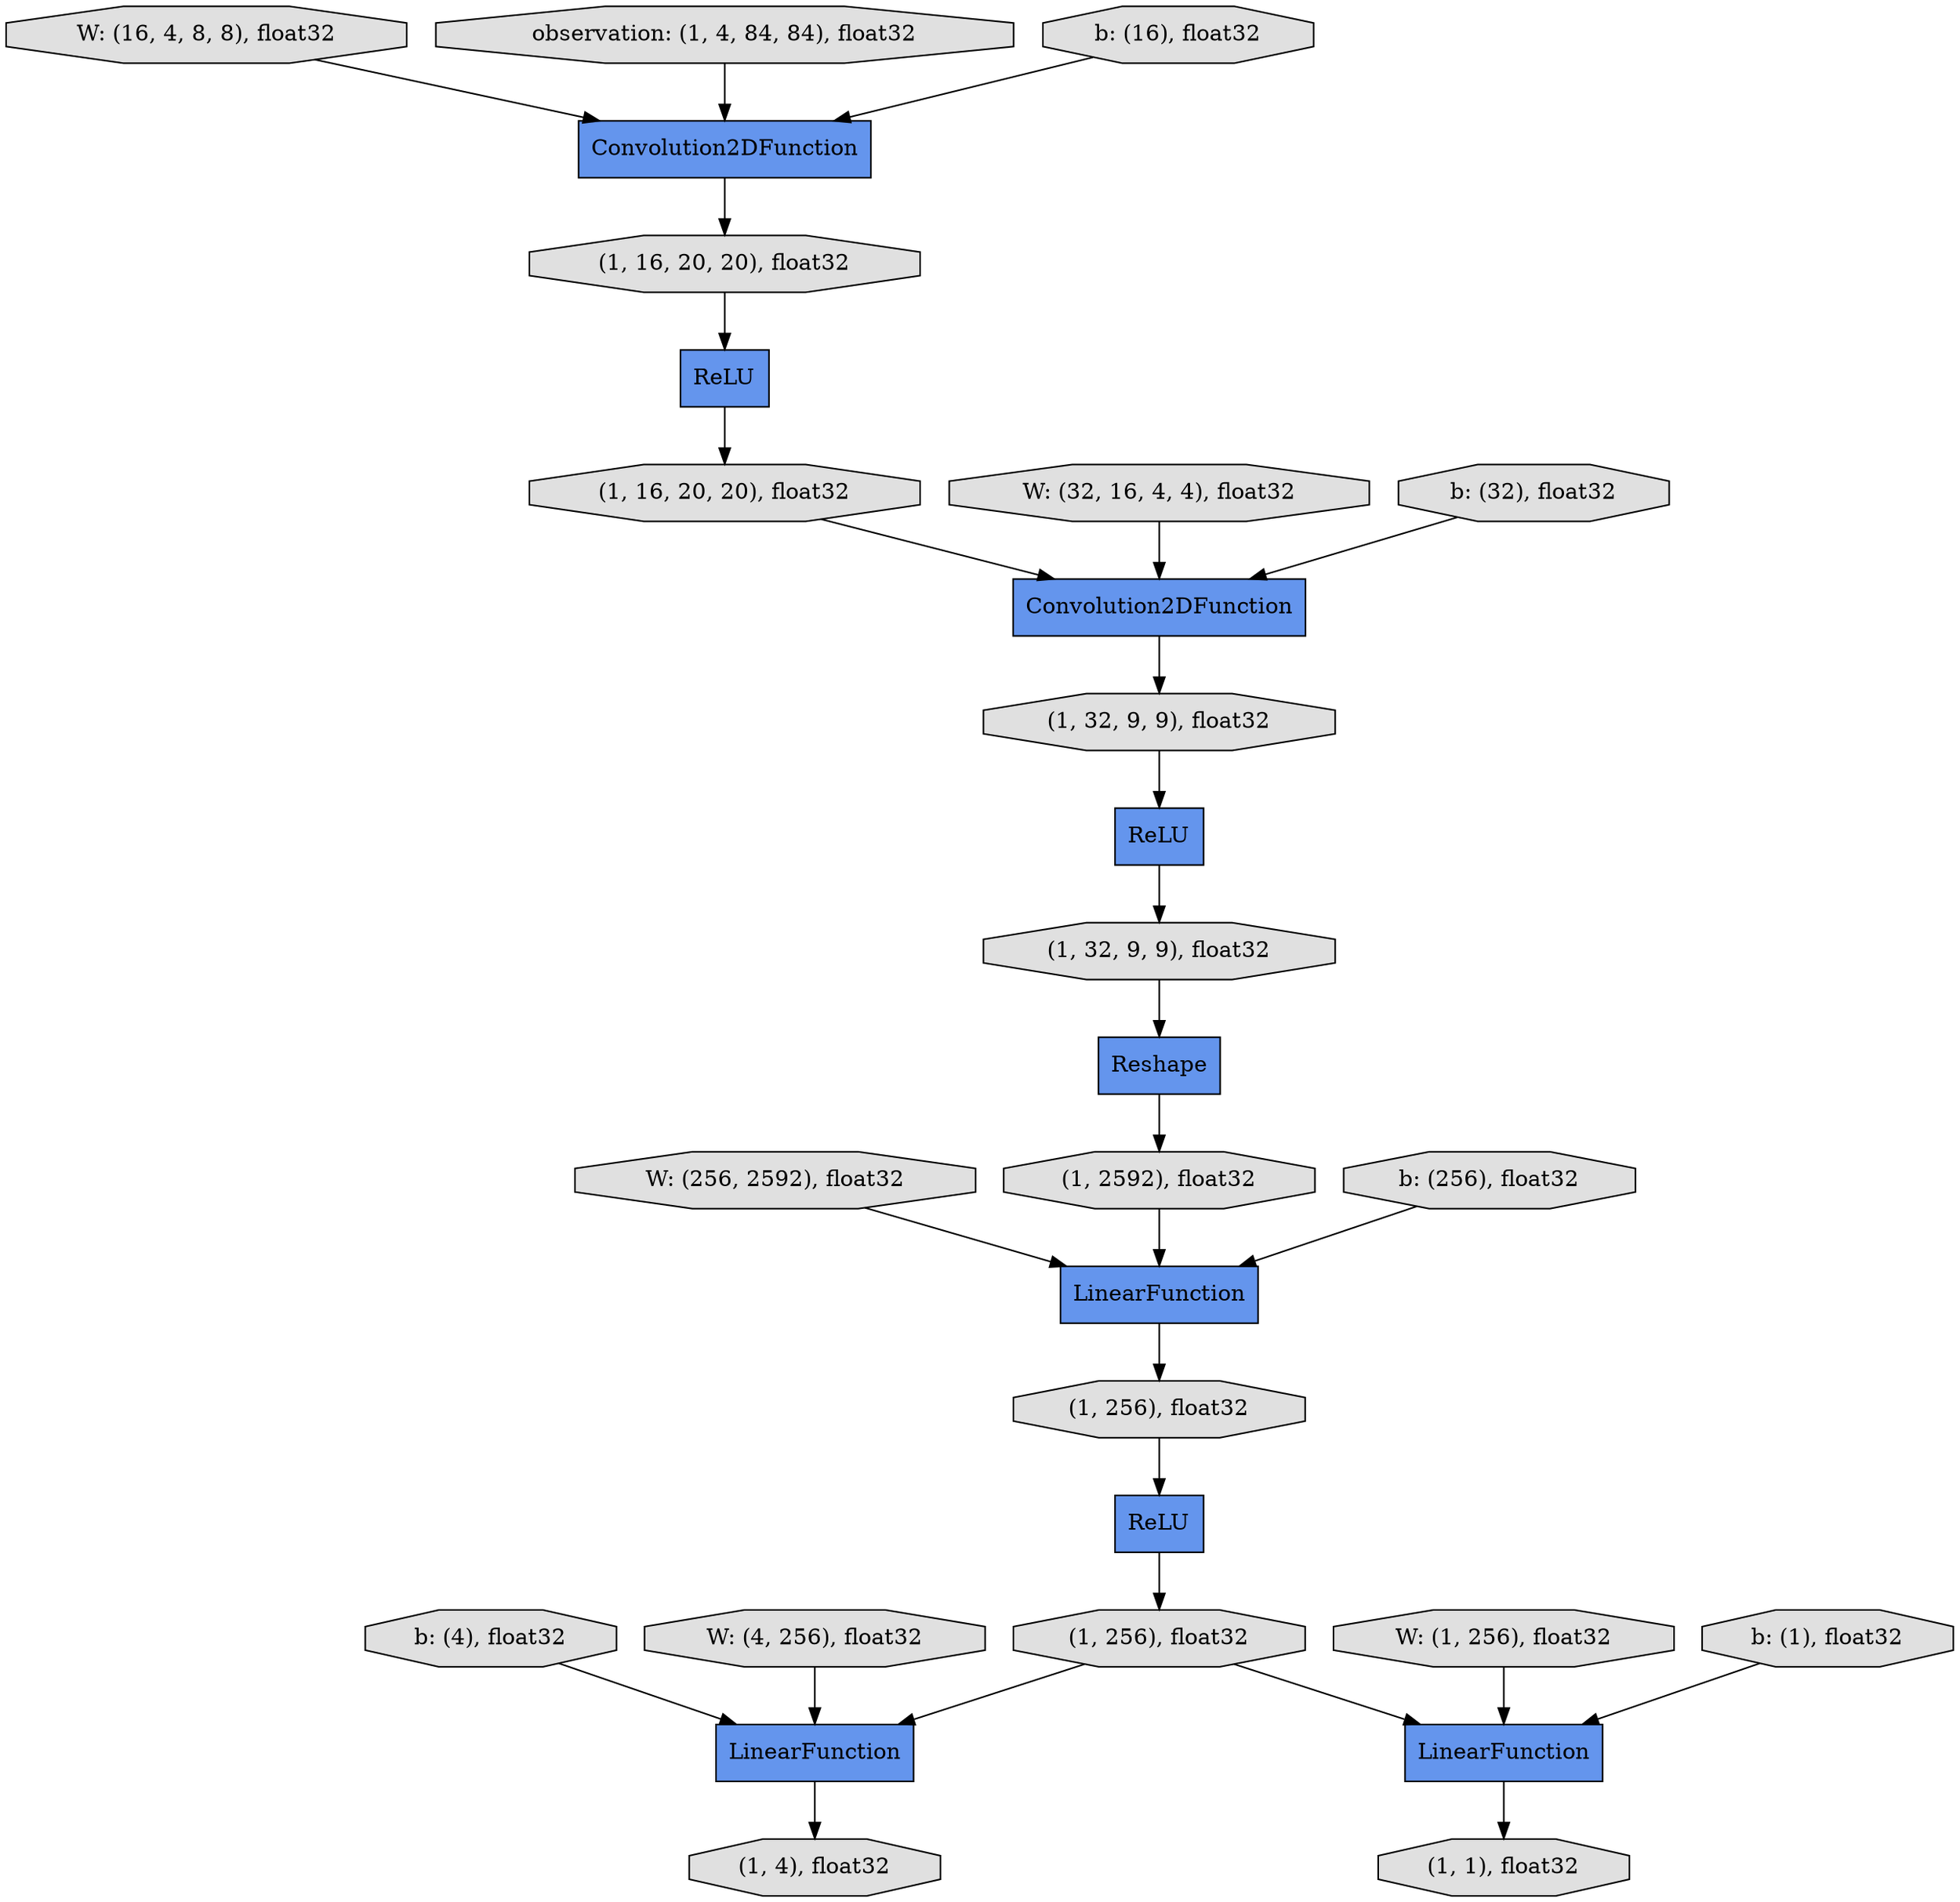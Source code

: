 digraph graphname{rankdir=TB;2591027781768 [label="b: (4), float32",shape="octagon",fillcolor="#E0E0E0",style="filled"];2591027697800 [label="W: (256, 2592), float32",shape="octagon",fillcolor="#E0E0E0",style="filled"];2591027912840 [label="(1, 32, 9, 9), float32",shape="octagon",fillcolor="#E0E0E0",style="filled"];2591027912904 [label="LinearFunction",shape="record",fillcolor="#6495ED",style="filled"];2591008074056 [label="W: (16, 4, 8, 8), float32",shape="octagon",fillcolor="#E0E0E0",style="filled"];2591027784136 [label="ReLU",shape="record",fillcolor="#6495ED",style="filled"];2591027782088 [label="observation: (1, 4, 84, 84), float32",shape="octagon",fillcolor="#E0E0E0",style="filled"];2591027784200 [label="Convolution2DFunction",shape="record",fillcolor="#6495ED",style="filled"];2591027913288 [label="(1, 2592), float32",shape="octagon",fillcolor="#E0E0E0",style="filled"];2591027782280 [label="W: (1, 256), float32",shape="octagon",fillcolor="#E0E0E0",style="filled"];2591027913480 [label="(1, 256), float32",shape="octagon",fillcolor="#E0E0E0",style="filled"];2591027698440 [label="b: (256), float32",shape="octagon",fillcolor="#E0E0E0",style="filled"];2591027784520 [label="(1, 16, 20, 20), float32",shape="octagon",fillcolor="#E0E0E0",style="filled"];2591027913672 [label="LinearFunction",shape="record",fillcolor="#6495ED",style="filled"];2591027782600 [label="b: (1), float32",shape="octagon",fillcolor="#E0E0E0",style="filled"];2591027913736 [label="(1, 256), float32",shape="octagon",fillcolor="#E0E0E0",style="filled"];2590993493000 [label="ReLU",shape="record",fillcolor="#6495ED",style="filled"];2591027784904 [label="Reshape",shape="record",fillcolor="#6495ED",style="filled"];2591027784968 [label="ReLU",shape="record",fillcolor="#6495ED",style="filled"];2591027914056 [label="(1, 4), float32",shape="octagon",fillcolor="#E0E0E0",style="filled"];2591027785032 [label="(1, 16, 20, 20), float32",shape="octagon",fillcolor="#E0E0E0",style="filled"];2591027783048 [label="LinearFunction",shape="record",fillcolor="#6495ED",style="filled"];2591027697032 [label="W: (32, 16, 4, 4), float32",shape="octagon",fillcolor="#E0E0E0",style="filled"];2591008560520 [label="b: (16), float32",shape="octagon",fillcolor="#E0E0E0",style="filled"];2591027699144 [label="W: (4, 256), float32",shape="octagon",fillcolor="#E0E0E0",style="filled"];2591027783240 [label="Convolution2DFunction",shape="record",fillcolor="#6495ED",style="filled"];2591027914440 [label="(1, 1), float32",shape="octagon",fillcolor="#E0E0E0",style="filled"];2591027785416 [label="(1, 32, 9, 9), float32",shape="octagon",fillcolor="#E0E0E0",style="filled"];2591027697480 [label="b: (32), float32",shape="octagon",fillcolor="#E0E0E0",style="filled"];2591027785032 -> 2591027784200;2591027784136 -> 2591027785032;2591027784520 -> 2591027784136;2591027782280 -> 2591027913672;2591027913672 -> 2591027914440;2591008074056 -> 2591027783240;2591027782088 -> 2591027783240;2591027912840 -> 2591027784904;2591027913736 -> 2591027783048;2591027782600 -> 2591027913672;2591027784968 -> 2591027912840;2591027913480 -> 2590993493000;2591027913288 -> 2591027912904;2591027912904 -> 2591027913480;2591027785416 -> 2591027784968;2591027697032 -> 2591027784200;2591027913736 -> 2591027913672;2590993493000 -> 2591027913736;2591027784200 -> 2591027785416;2591027784904 -> 2591027913288;2591027783240 -> 2591027784520;2591027783048 -> 2591027914056;2591027699144 -> 2591027783048;2591027781768 -> 2591027783048;2591027697800 -> 2591027912904;2591027697480 -> 2591027784200;2591008560520 -> 2591027783240;2591027698440 -> 2591027912904;}